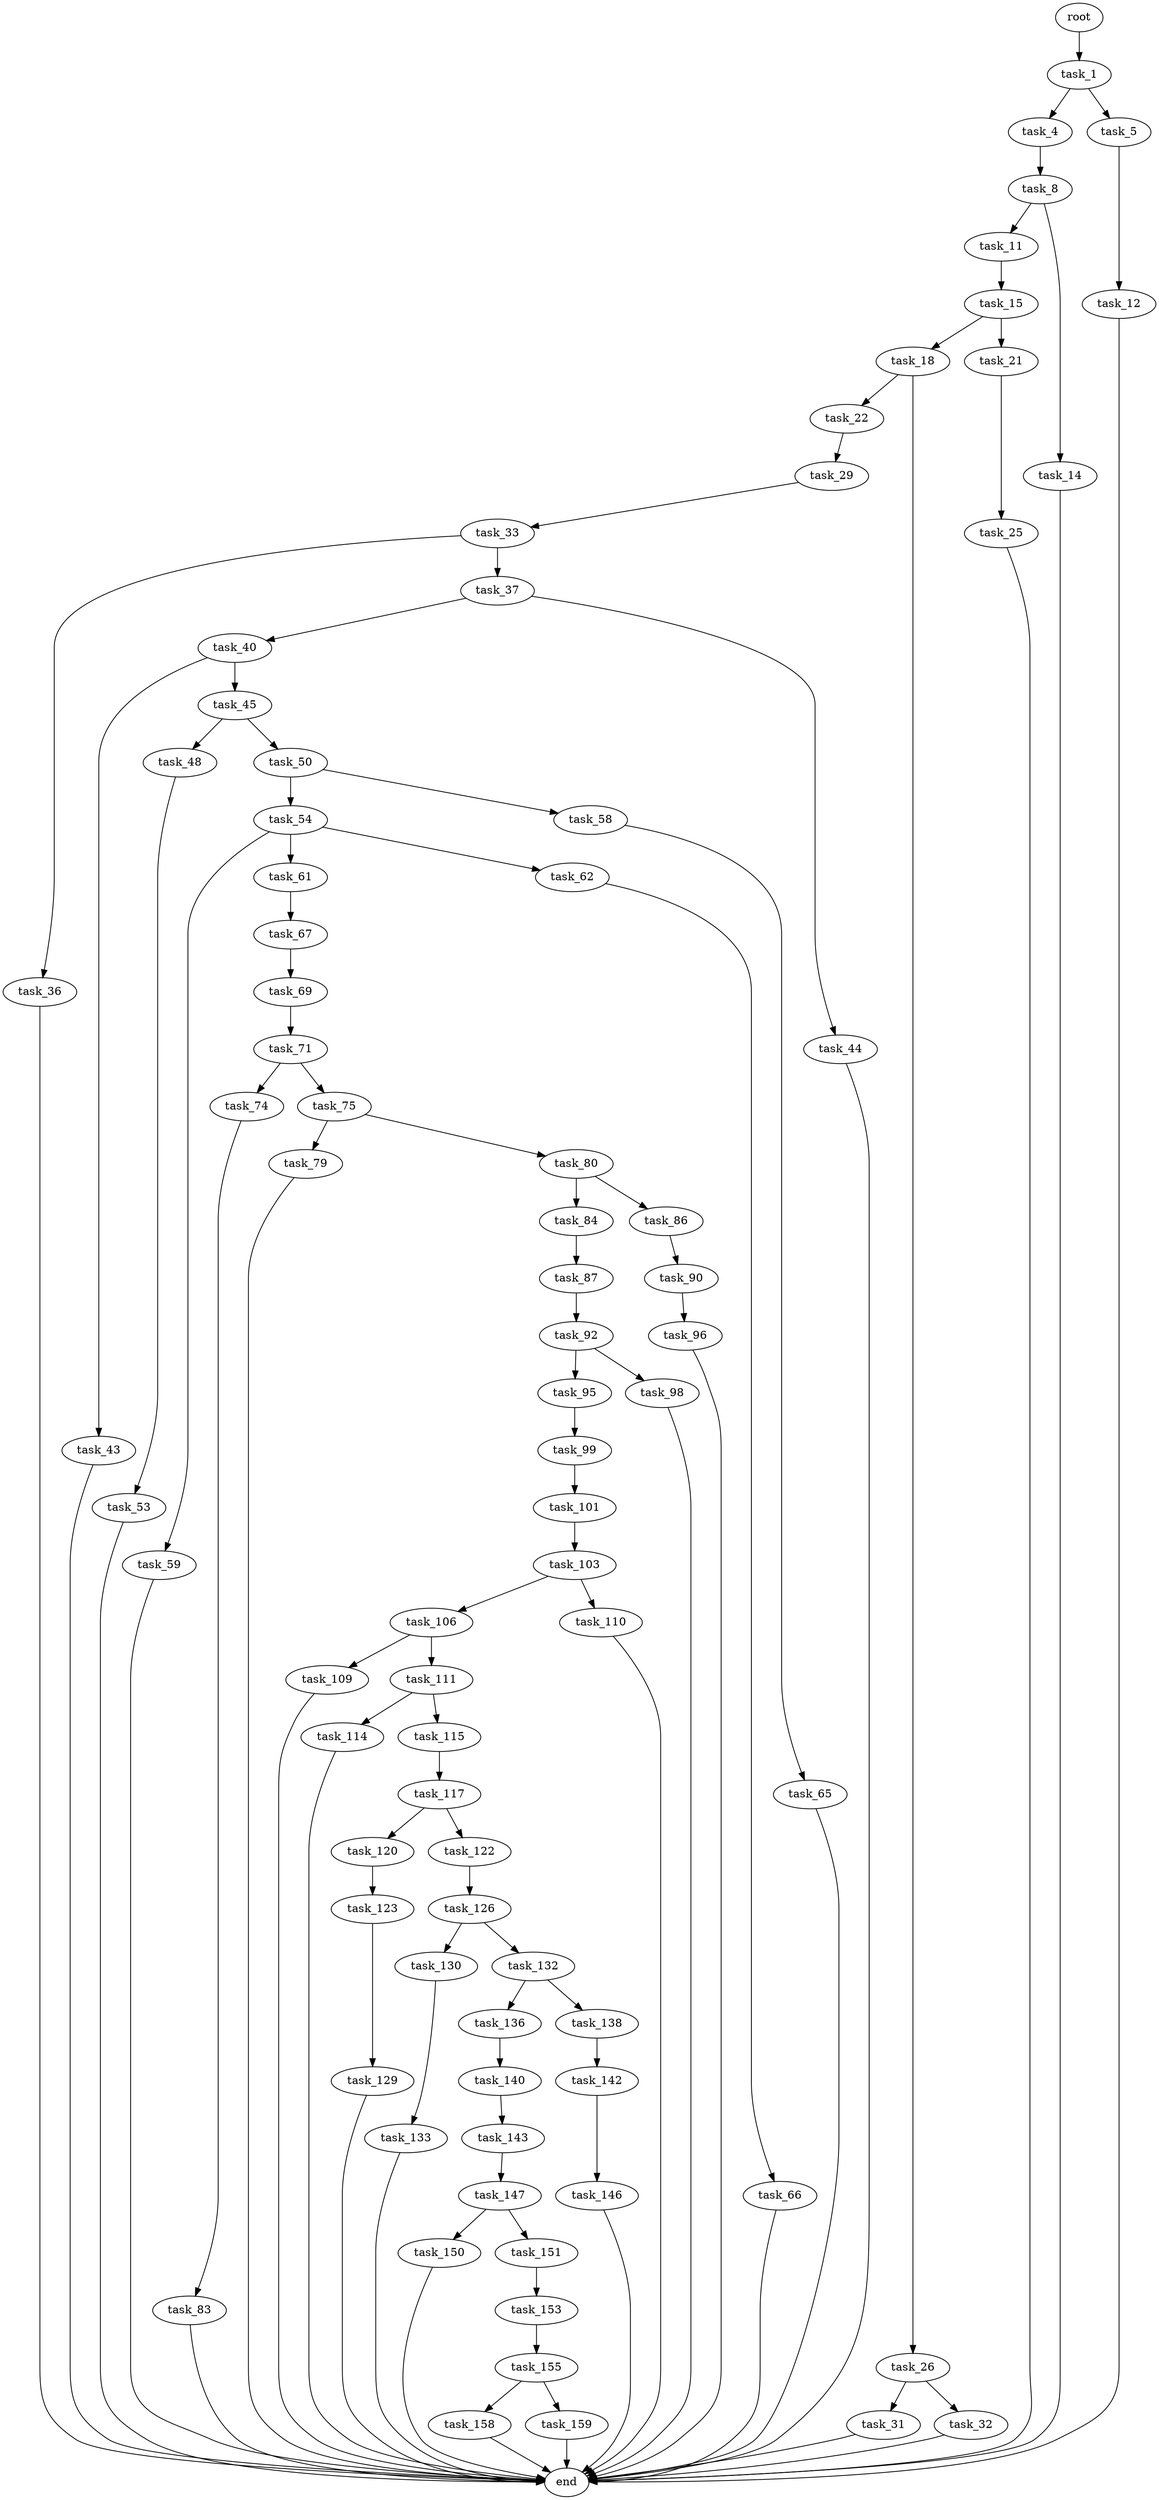 digraph G {
  root [size="0.000000"];
  task_1 [size="134217728000.000000"];
  task_4 [size="137437452244.000000"];
  task_5 [size="991351543.000000"];
  task_8 [size="9033575628.000000"];
  task_11 [size="73939668108.000000"];
  task_12 [size="68387643984.000000"];
  task_14 [size="43817631472.000000"];
  task_15 [size="244998034587.000000"];
  task_18 [size="248691247679.000000"];
  task_21 [size="782757789696.000000"];
  task_22 [size="88594058368.000000"];
  task_25 [size="37271380925.000000"];
  task_26 [size="876502696896.000000"];
  task_29 [size="639334382936.000000"];
  task_31 [size="661114594.000000"];
  task_32 [size="134217728000.000000"];
  task_33 [size="134217728000.000000"];
  task_36 [size="7048686648.000000"];
  task_37 [size="131159524179.000000"];
  task_40 [size="782757789696.000000"];
  task_43 [size="320734659762.000000"];
  task_44 [size="159869668200.000000"];
  task_45 [size="349337628679.000000"];
  task_48 [size="310160844105.000000"];
  task_50 [size="68719476736.000000"];
  task_53 [size="163313721222.000000"];
  task_54 [size="2749508748.000000"];
  task_58 [size="470014917711.000000"];
  task_59 [size="21653901503.000000"];
  task_61 [size="27042313451.000000"];
  task_62 [size="116334568342.000000"];
  task_65 [size="68719476736.000000"];
  task_66 [size="1073741824000.000000"];
  task_67 [size="4235401587.000000"];
  task_69 [size="2144898301.000000"];
  task_71 [size="231928233984.000000"];
  task_74 [size="24598413683.000000"];
  task_75 [size="38810185425.000000"];
  task_79 [size="345346861644.000000"];
  task_80 [size="1645634320.000000"];
  task_83 [size="620769267567.000000"];
  task_84 [size="405251538516.000000"];
  task_86 [size="1058583124.000000"];
  task_87 [size="28991029248.000000"];
  task_90 [size="208836500837.000000"];
  task_92 [size="778671567938.000000"];
  task_95 [size="368293445632.000000"];
  task_96 [size="31939202641.000000"];
  task_98 [size="1840156724.000000"];
  task_99 [size="110513698870.000000"];
  task_101 [size="5883774500.000000"];
  task_103 [size="886053984850.000000"];
  task_106 [size="24538663601.000000"];
  task_109 [size="18749761701.000000"];
  task_110 [size="307067435253.000000"];
  task_111 [size="8589934592.000000"];
  task_114 [size="3142145436.000000"];
  task_115 [size="50679519179.000000"];
  task_117 [size="67641685119.000000"];
  task_120 [size="134217728000.000000"];
  task_122 [size="231928233984.000000"];
  task_123 [size="1048925927.000000"];
  task_126 [size="1073741824000.000000"];
  task_129 [size="782757789696.000000"];
  task_130 [size="24498413056.000000"];
  task_132 [size="8146851429.000000"];
  task_133 [size="610869162582.000000"];
  task_136 [size="5612860460.000000"];
  task_138 [size="442590174834.000000"];
  task_140 [size="68719476736.000000"];
  task_142 [size="782757789696.000000"];
  task_143 [size="478341460806.000000"];
  task_146 [size="549755813888.000000"];
  task_147 [size="1063727193.000000"];
  task_150 [size="14662801283.000000"];
  task_151 [size="1848354305.000000"];
  task_153 [size="124639003163.000000"];
  task_155 [size="368293445632.000000"];
  task_158 [size="457217309942.000000"];
  task_159 [size="231928233984.000000"];
  end [size="0.000000"];

  root -> task_1 [size="1.000000"];
  task_1 -> task_4 [size="209715200.000000"];
  task_1 -> task_5 [size="209715200.000000"];
  task_4 -> task_8 [size="134217728.000000"];
  task_5 -> task_12 [size="33554432.000000"];
  task_8 -> task_11 [size="33554432.000000"];
  task_8 -> task_14 [size="33554432.000000"];
  task_11 -> task_15 [size="75497472.000000"];
  task_12 -> end [size="1.000000"];
  task_14 -> end [size="1.000000"];
  task_15 -> task_18 [size="209715200.000000"];
  task_15 -> task_21 [size="209715200.000000"];
  task_18 -> task_22 [size="209715200.000000"];
  task_18 -> task_26 [size="209715200.000000"];
  task_21 -> task_25 [size="679477248.000000"];
  task_22 -> task_29 [size="75497472.000000"];
  task_25 -> end [size="1.000000"];
  task_26 -> task_31 [size="679477248.000000"];
  task_26 -> task_32 [size="679477248.000000"];
  task_29 -> task_33 [size="411041792.000000"];
  task_31 -> end [size="1.000000"];
  task_32 -> end [size="1.000000"];
  task_33 -> task_36 [size="209715200.000000"];
  task_33 -> task_37 [size="209715200.000000"];
  task_36 -> end [size="1.000000"];
  task_37 -> task_40 [size="134217728.000000"];
  task_37 -> task_44 [size="134217728.000000"];
  task_40 -> task_43 [size="679477248.000000"];
  task_40 -> task_45 [size="679477248.000000"];
  task_43 -> end [size="1.000000"];
  task_44 -> end [size="1.000000"];
  task_45 -> task_48 [size="301989888.000000"];
  task_45 -> task_50 [size="301989888.000000"];
  task_48 -> task_53 [size="411041792.000000"];
  task_50 -> task_54 [size="134217728.000000"];
  task_50 -> task_58 [size="134217728.000000"];
  task_53 -> end [size="1.000000"];
  task_54 -> task_59 [size="209715200.000000"];
  task_54 -> task_61 [size="209715200.000000"];
  task_54 -> task_62 [size="209715200.000000"];
  task_58 -> task_65 [size="679477248.000000"];
  task_59 -> end [size="1.000000"];
  task_61 -> task_67 [size="679477248.000000"];
  task_62 -> task_66 [size="301989888.000000"];
  task_65 -> end [size="1.000000"];
  task_66 -> end [size="1.000000"];
  task_67 -> task_69 [size="134217728.000000"];
  task_69 -> task_71 [size="33554432.000000"];
  task_71 -> task_74 [size="301989888.000000"];
  task_71 -> task_75 [size="301989888.000000"];
  task_74 -> task_83 [size="536870912.000000"];
  task_75 -> task_79 [size="679477248.000000"];
  task_75 -> task_80 [size="679477248.000000"];
  task_79 -> end [size="1.000000"];
  task_80 -> task_84 [size="33554432.000000"];
  task_80 -> task_86 [size="33554432.000000"];
  task_83 -> end [size="1.000000"];
  task_84 -> task_87 [size="536870912.000000"];
  task_86 -> task_90 [size="75497472.000000"];
  task_87 -> task_92 [size="75497472.000000"];
  task_90 -> task_96 [size="209715200.000000"];
  task_92 -> task_95 [size="838860800.000000"];
  task_92 -> task_98 [size="838860800.000000"];
  task_95 -> task_99 [size="411041792.000000"];
  task_96 -> end [size="1.000000"];
  task_98 -> end [size="1.000000"];
  task_99 -> task_101 [size="75497472.000000"];
  task_101 -> task_103 [size="134217728.000000"];
  task_103 -> task_106 [size="536870912.000000"];
  task_103 -> task_110 [size="536870912.000000"];
  task_106 -> task_109 [size="838860800.000000"];
  task_106 -> task_111 [size="838860800.000000"];
  task_109 -> end [size="1.000000"];
  task_110 -> end [size="1.000000"];
  task_111 -> task_114 [size="33554432.000000"];
  task_111 -> task_115 [size="33554432.000000"];
  task_114 -> end [size="1.000000"];
  task_115 -> task_117 [size="838860800.000000"];
  task_117 -> task_120 [size="75497472.000000"];
  task_117 -> task_122 [size="75497472.000000"];
  task_120 -> task_123 [size="209715200.000000"];
  task_122 -> task_126 [size="301989888.000000"];
  task_123 -> task_129 [size="33554432.000000"];
  task_126 -> task_130 [size="838860800.000000"];
  task_126 -> task_132 [size="838860800.000000"];
  task_129 -> end [size="1.000000"];
  task_130 -> task_133 [size="838860800.000000"];
  task_132 -> task_136 [size="411041792.000000"];
  task_132 -> task_138 [size="411041792.000000"];
  task_133 -> end [size="1.000000"];
  task_136 -> task_140 [size="679477248.000000"];
  task_138 -> task_142 [size="838860800.000000"];
  task_140 -> task_143 [size="134217728.000000"];
  task_142 -> task_146 [size="679477248.000000"];
  task_143 -> task_147 [size="838860800.000000"];
  task_146 -> end [size="1.000000"];
  task_147 -> task_150 [size="33554432.000000"];
  task_147 -> task_151 [size="33554432.000000"];
  task_150 -> end [size="1.000000"];
  task_151 -> task_153 [size="75497472.000000"];
  task_153 -> task_155 [size="209715200.000000"];
  task_155 -> task_158 [size="411041792.000000"];
  task_155 -> task_159 [size="411041792.000000"];
  task_158 -> end [size="1.000000"];
  task_159 -> end [size="1.000000"];
}
